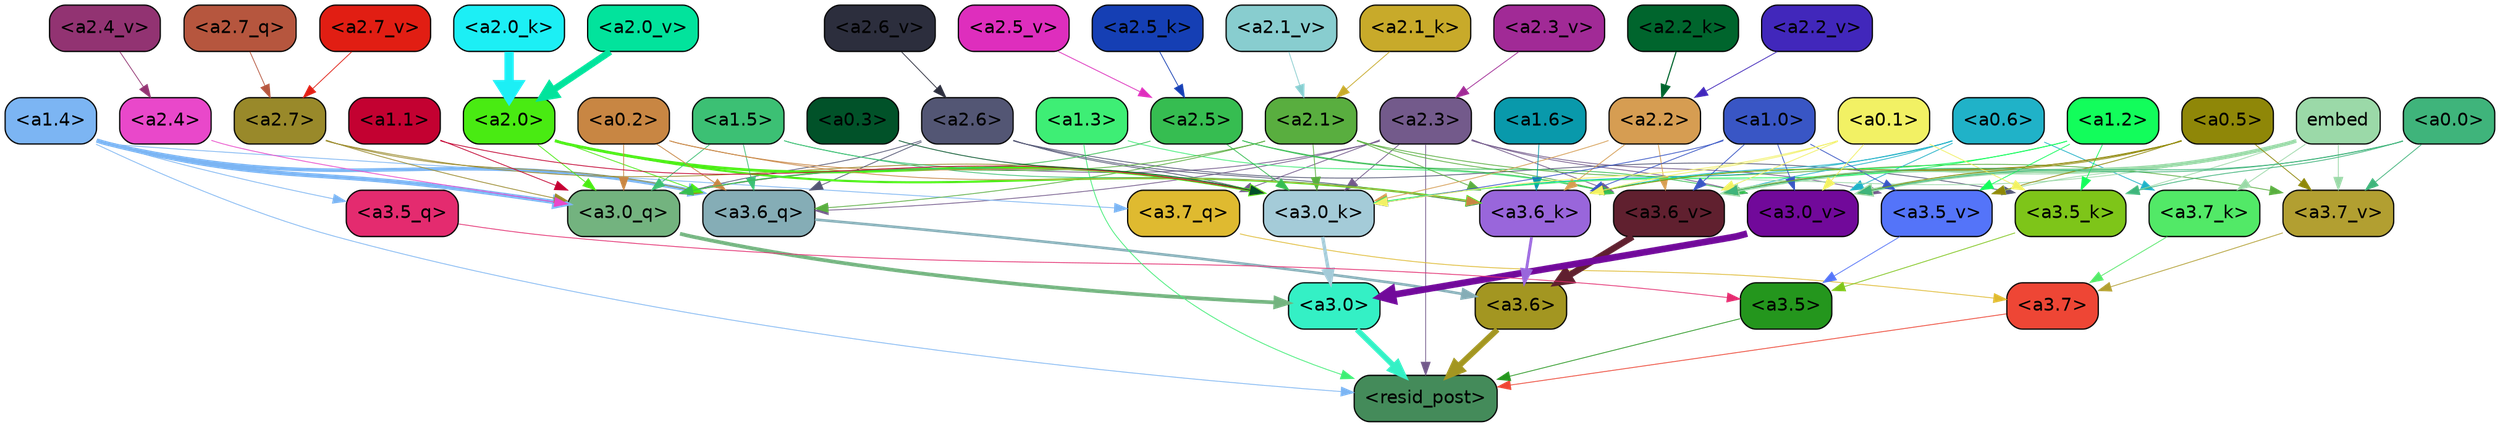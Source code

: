strict digraph "" {
	graph [bgcolor=transparent,
		layout=dot,
		overlap=false,
		splines=true
	];
	"<a3.7>"	[color=black,
		fillcolor="#ee4635",
		fontname=Helvetica,
		shape=box,
		style="filled, rounded"];
	"<resid_post>"	[color=black,
		fillcolor="#448b5a",
		fontname=Helvetica,
		shape=box,
		style="filled, rounded"];
	"<a3.7>" -> "<resid_post>"	[color="#ee4635",
		penwidth=0.6239100098609924];
	"<a3.6>"	[color=black,
		fillcolor="#a39621",
		fontname=Helvetica,
		shape=box,
		style="filled, rounded"];
	"<a3.6>" -> "<resid_post>"	[color="#a39621",
		penwidth=4.569062113761902];
	"<a3.5>"	[color=black,
		fillcolor="#24961d",
		fontname=Helvetica,
		shape=box,
		style="filled, rounded"];
	"<a3.5>" -> "<resid_post>"	[color="#24961d",
		penwidth=0.6];
	"<a3.0>"	[color=black,
		fillcolor="#34f0c5",
		fontname=Helvetica,
		shape=box,
		style="filled, rounded"];
	"<a3.0>" -> "<resid_post>"	[color="#34f0c5",
		penwidth=4.283544182777405];
	"<a2.3>"	[color=black,
		fillcolor="#735a8b",
		fontname=Helvetica,
		shape=box,
		style="filled, rounded"];
	"<a2.3>" -> "<resid_post>"	[color="#735a8b",
		penwidth=0.6];
	"<a3.7_q>"	[color=black,
		fillcolor="#dfba30",
		fontname=Helvetica,
		shape=box,
		style="filled, rounded"];
	"<a2.3>" -> "<a3.7_q>"	[color="#735a8b",
		penwidth=0.6];
	"<a3.6_q>"	[color=black,
		fillcolor="#85adb6",
		fontname=Helvetica,
		shape=box,
		style="filled, rounded"];
	"<a2.3>" -> "<a3.6_q>"	[color="#735a8b",
		penwidth=0.6];
	"<a3.0_q>"	[color=black,
		fillcolor="#73b37f",
		fontname=Helvetica,
		shape=box,
		style="filled, rounded"];
	"<a2.3>" -> "<a3.0_q>"	[color="#735a8b",
		penwidth=0.6];
	"<a3.0_k>"	[color=black,
		fillcolor="#a4cbd8",
		fontname=Helvetica,
		shape=box,
		style="filled, rounded"];
	"<a2.3>" -> "<a3.0_k>"	[color="#735a8b",
		penwidth=0.6];
	"<a3.6_v>"	[color=black,
		fillcolor="#60202f",
		fontname=Helvetica,
		shape=box,
		style="filled, rounded"];
	"<a2.3>" -> "<a3.6_v>"	[color="#735a8b",
		penwidth=0.6];
	"<a3.5_v>"	[color=black,
		fillcolor="#5474f9",
		fontname=Helvetica,
		shape=box,
		style="filled, rounded"];
	"<a2.3>" -> "<a3.5_v>"	[color="#735a8b",
		penwidth=0.6];
	"<a3.0_v>"	[color=black,
		fillcolor="#71099a",
		fontname=Helvetica,
		shape=box,
		style="filled, rounded"];
	"<a2.3>" -> "<a3.0_v>"	[color="#735a8b",
		penwidth=0.6];
	"<a1.4>"	[color=black,
		fillcolor="#7cb5f3",
		fontname=Helvetica,
		shape=box,
		style="filled, rounded"];
	"<a1.4>" -> "<resid_post>"	[color="#7cb5f3",
		penwidth=0.6];
	"<a1.4>" -> "<a3.7_q>"	[color="#7cb5f3",
		penwidth=0.6];
	"<a1.4>" -> "<a3.6_q>"	[color="#7cb5f3",
		penwidth=2.7934007048606873];
	"<a3.5_q>"	[color=black,
		fillcolor="#e42b6f",
		fontname=Helvetica,
		shape=box,
		style="filled, rounded"];
	"<a1.4>" -> "<a3.5_q>"	[color="#7cb5f3",
		penwidth=0.6];
	"<a1.4>" -> "<a3.0_q>"	[color="#7cb5f3",
		penwidth=3.340754985809326];
	"<a1.3>"	[color=black,
		fillcolor="#3eee75",
		fontname=Helvetica,
		shape=box,
		style="filled, rounded"];
	"<a1.3>" -> "<resid_post>"	[color="#3eee75",
		penwidth=0.6];
	"<a1.3>" -> "<a3.6_v>"	[color="#3eee75",
		penwidth=0.6];
	"<a3.7_q>" -> "<a3.7>"	[color="#dfba30",
		penwidth=0.6];
	"<a3.6_q>" -> "<a3.6>"	[color="#85adb6",
		penwidth=2.0347584784030914];
	"<a3.5_q>" -> "<a3.5>"	[color="#e42b6f",
		penwidth=0.6];
	"<a3.0_q>" -> "<a3.0>"	[color="#73b37f",
		penwidth=2.8635367155075073];
	"<a3.7_k>"	[color=black,
		fillcolor="#52e967",
		fontname=Helvetica,
		shape=box,
		style="filled, rounded"];
	"<a3.7_k>" -> "<a3.7>"	[color="#52e967",
		penwidth=0.6];
	"<a3.6_k>"	[color=black,
		fillcolor="#9966db",
		fontname=Helvetica,
		shape=box,
		style="filled, rounded"];
	"<a3.6_k>" -> "<a3.6>"	[color="#9966db",
		penwidth=2.1760786175727844];
	"<a3.5_k>"	[color=black,
		fillcolor="#7ec519",
		fontname=Helvetica,
		shape=box,
		style="filled, rounded"];
	"<a3.5_k>" -> "<a3.5>"	[color="#7ec519",
		penwidth=0.6];
	"<a3.0_k>" -> "<a3.0>"	[color="#a4cbd8",
		penwidth=2.632905662059784];
	"<a3.7_v>"	[color=black,
		fillcolor="#b29f31",
		fontname=Helvetica,
		shape=box,
		style="filled, rounded"];
	"<a3.7_v>" -> "<a3.7>"	[color="#b29f31",
		penwidth=0.6];
	"<a3.6_v>" -> "<a3.6>"	[color="#60202f",
		penwidth=4.981305837631226];
	"<a3.5_v>" -> "<a3.5>"	[color="#5474f9",
		penwidth=0.6];
	"<a3.0_v>" -> "<a3.0>"	[color="#71099a",
		penwidth=5.168330669403076];
	"<a2.7>"	[color=black,
		fillcolor="#99892a",
		fontname=Helvetica,
		shape=box,
		style="filled, rounded"];
	"<a2.7>" -> "<a3.6_q>"	[color="#99892a",
		penwidth=0.6];
	"<a2.7>" -> "<a3.0_q>"	[color="#99892a",
		penwidth=0.6];
	"<a2.7>" -> "<a3.0_k>"	[color="#99892a",
		penwidth=0.6];
	"<a2.6>"	[color=black,
		fillcolor="#535674",
		fontname=Helvetica,
		shape=box,
		style="filled, rounded"];
	"<a2.6>" -> "<a3.6_q>"	[color="#535674",
		penwidth=0.6];
	"<a2.6>" -> "<a3.0_q>"	[color="#535674",
		penwidth=0.6];
	"<a2.6>" -> "<a3.6_k>"	[color="#535674",
		penwidth=0.6];
	"<a2.6>" -> "<a3.5_k>"	[color="#535674",
		penwidth=0.6];
	"<a2.6>" -> "<a3.0_k>"	[color="#535674",
		penwidth=0.6];
	"<a2.1>"	[color=black,
		fillcolor="#59ae3f",
		fontname=Helvetica,
		shape=box,
		style="filled, rounded"];
	"<a2.1>" -> "<a3.6_q>"	[color="#59ae3f",
		penwidth=0.6];
	"<a2.1>" -> "<a3.0_q>"	[color="#59ae3f",
		penwidth=0.6];
	"<a2.1>" -> "<a3.6_k>"	[color="#59ae3f",
		penwidth=0.6];
	"<a2.1>" -> "<a3.0_k>"	[color="#59ae3f",
		penwidth=0.6];
	"<a2.1>" -> "<a3.7_v>"	[color="#59ae3f",
		penwidth=0.6];
	"<a2.1>" -> "<a3.6_v>"	[color="#59ae3f",
		penwidth=0.6];
	"<a2.0>"	[color=black,
		fillcolor="#49eb12",
		fontname=Helvetica,
		shape=box,
		style="filled, rounded"];
	"<a2.0>" -> "<a3.6_q>"	[color="#49eb12",
		penwidth=0.6];
	"<a2.0>" -> "<a3.0_q>"	[color="#49eb12",
		penwidth=0.6];
	"<a2.0>" -> "<a3.6_k>"	[color="#49eb12",
		penwidth=1.6382827460765839];
	"<a2.0>" -> "<a3.0_k>"	[color="#49eb12",
		penwidth=2.161143198609352];
	"<a1.5>"	[color=black,
		fillcolor="#3cc074",
		fontname=Helvetica,
		shape=box,
		style="filled, rounded"];
	"<a1.5>" -> "<a3.6_q>"	[color="#3cc074",
		penwidth=0.6];
	"<a1.5>" -> "<a3.0_q>"	[color="#3cc074",
		penwidth=0.6];
	"<a1.5>" -> "<a3.6_k>"	[color="#3cc074",
		penwidth=0.6];
	"<a1.5>" -> "<a3.0_k>"	[color="#3cc074",
		penwidth=0.6];
	"<a0.2>"	[color=black,
		fillcolor="#c88643",
		fontname=Helvetica,
		shape=box,
		style="filled, rounded"];
	"<a0.2>" -> "<a3.6_q>"	[color="#c88643",
		penwidth=0.6];
	"<a0.2>" -> "<a3.0_q>"	[color="#c88643",
		penwidth=0.6];
	"<a0.2>" -> "<a3.6_k>"	[color="#c88643",
		penwidth=0.6];
	"<a0.2>" -> "<a3.0_k>"	[color="#c88643",
		penwidth=0.6];
	"<a2.5>"	[color=black,
		fillcolor="#36bd51",
		fontname=Helvetica,
		shape=box,
		style="filled, rounded"];
	"<a2.5>" -> "<a3.0_q>"	[color="#36bd51",
		penwidth=0.6];
	"<a2.5>" -> "<a3.0_k>"	[color="#36bd51",
		penwidth=0.6];
	"<a2.5>" -> "<a3.6_v>"	[color="#36bd51",
		penwidth=0.6];
	"<a2.5>" -> "<a3.0_v>"	[color="#36bd51",
		penwidth=0.6];
	"<a2.4>"	[color=black,
		fillcolor="#e948ca",
		fontname=Helvetica,
		shape=box,
		style="filled, rounded"];
	"<a2.4>" -> "<a3.0_q>"	[color="#e948ca",
		penwidth=0.6];
	"<a1.1>"	[color=black,
		fillcolor="#c30131",
		fontname=Helvetica,
		shape=box,
		style="filled, rounded"];
	"<a1.1>" -> "<a3.0_q>"	[color="#c30131",
		penwidth=0.6];
	"<a1.1>" -> "<a3.0_k>"	[color="#c30131",
		penwidth=0.6];
	"<a0.6>"	[color=black,
		fillcolor="#20b2c8",
		fontname=Helvetica,
		shape=box,
		style="filled, rounded"];
	"<a0.6>" -> "<a3.7_k>"	[color="#20b2c8",
		penwidth=0.6];
	"<a0.6>" -> "<a3.6_k>"	[color="#20b2c8",
		penwidth=0.6];
	"<a0.6>" -> "<a3.0_k>"	[color="#20b2c8",
		penwidth=0.6];
	"<a0.6>" -> "<a3.6_v>"	[color="#20b2c8",
		penwidth=0.6];
	"<a0.6>" -> "<a3.0_v>"	[color="#20b2c8",
		penwidth=0.6];
	embed	[color=black,
		fillcolor="#9bd9a8",
		fontname=Helvetica,
		shape=box,
		style="filled, rounded"];
	embed -> "<a3.7_k>"	[color="#9bd9a8",
		penwidth=0.6];
	embed -> "<a3.6_k>"	[color="#9bd9a8",
		penwidth=0.6];
	embed -> "<a3.5_k>"	[color="#9bd9a8",
		penwidth=0.6];
	embed -> "<a3.0_k>"	[color="#9bd9a8",
		penwidth=0.6];
	embed -> "<a3.7_v>"	[color="#9bd9a8",
		penwidth=0.6];
	embed -> "<a3.6_v>"	[color="#9bd9a8",
		penwidth=2.7825746536254883];
	embed -> "<a3.5_v>"	[color="#9bd9a8",
		penwidth=0.6];
	embed -> "<a3.0_v>"	[color="#9bd9a8",
		penwidth=2.6950180530548096];
	"<a2.2>"	[color=black,
		fillcolor="#d69d52",
		fontname=Helvetica,
		shape=box,
		style="filled, rounded"];
	"<a2.2>" -> "<a3.6_k>"	[color="#d69d52",
		penwidth=0.6];
	"<a2.2>" -> "<a3.0_k>"	[color="#d69d52",
		penwidth=0.6];
	"<a2.2>" -> "<a3.6_v>"	[color="#d69d52",
		penwidth=0.6];
	"<a1.6>"	[color=black,
		fillcolor="#0999ab",
		fontname=Helvetica,
		shape=box,
		style="filled, rounded"];
	"<a1.6>" -> "<a3.6_k>"	[color="#0999ab",
		penwidth=0.6];
	"<a1.2>"	[color=black,
		fillcolor="#12fd5b",
		fontname=Helvetica,
		shape=box,
		style="filled, rounded"];
	"<a1.2>" -> "<a3.6_k>"	[color="#12fd5b",
		penwidth=0.6];
	"<a1.2>" -> "<a3.5_k>"	[color="#12fd5b",
		penwidth=0.6];
	"<a1.2>" -> "<a3.0_k>"	[color="#12fd5b",
		penwidth=0.6];
	"<a1.2>" -> "<a3.5_v>"	[color="#12fd5b",
		penwidth=0.6];
	"<a1.0>"	[color=black,
		fillcolor="#3956c5",
		fontname=Helvetica,
		shape=box,
		style="filled, rounded"];
	"<a1.0>" -> "<a3.6_k>"	[color="#3956c5",
		penwidth=0.6];
	"<a1.0>" -> "<a3.0_k>"	[color="#3956c5",
		penwidth=0.6];
	"<a1.0>" -> "<a3.6_v>"	[color="#3956c5",
		penwidth=0.6];
	"<a1.0>" -> "<a3.5_v>"	[color="#3956c5",
		penwidth=0.6];
	"<a1.0>" -> "<a3.0_v>"	[color="#3956c5",
		penwidth=0.6];
	"<a0.5>"	[color=black,
		fillcolor="#8f8708",
		fontname=Helvetica,
		shape=box,
		style="filled, rounded"];
	"<a0.5>" -> "<a3.6_k>"	[color="#8f8708",
		penwidth=0.6];
	"<a0.5>" -> "<a3.7_v>"	[color="#8f8708",
		penwidth=0.6];
	"<a0.5>" -> "<a3.6_v>"	[color="#8f8708",
		penwidth=0.6];
	"<a0.5>" -> "<a3.5_v>"	[color="#8f8708",
		penwidth=0.6];
	"<a0.5>" -> "<a3.0_v>"	[color="#8f8708",
		penwidth=0.6];
	"<a0.1>"	[color=black,
		fillcolor="#f2f164",
		fontname=Helvetica,
		shape=box,
		style="filled, rounded"];
	"<a0.1>" -> "<a3.6_k>"	[color="#f2f164",
		penwidth=0.6];
	"<a0.1>" -> "<a3.5_k>"	[color="#f2f164",
		penwidth=0.6];
	"<a0.1>" -> "<a3.0_k>"	[color="#f2f164",
		penwidth=0.6];
	"<a0.1>" -> "<a3.6_v>"	[color="#f2f164",
		penwidth=0.6];
	"<a0.1>" -> "<a3.0_v>"	[color="#f2f164",
		penwidth=0.6];
	"<a0.0>"	[color=black,
		fillcolor="#3fb47b",
		fontname=Helvetica,
		shape=box,
		style="filled, rounded"];
	"<a0.0>" -> "<a3.5_k>"	[color="#3fb47b",
		penwidth=0.6];
	"<a0.0>" -> "<a3.7_v>"	[color="#3fb47b",
		penwidth=0.6];
	"<a0.0>" -> "<a3.6_v>"	[color="#3fb47b",
		penwidth=0.6];
	"<a0.0>" -> "<a3.0_v>"	[color="#3fb47b",
		penwidth=0.6];
	"<a0.3>"	[color=black,
		fillcolor="#015229",
		fontname=Helvetica,
		shape=box,
		style="filled, rounded"];
	"<a0.3>" -> "<a3.0_k>"	[color="#015229",
		penwidth=0.6];
	"<a2.7_q>"	[color=black,
		fillcolor="#b6563e",
		fontname=Helvetica,
		shape=box,
		style="filled, rounded"];
	"<a2.7_q>" -> "<a2.7>"	[color="#b6563e",
		penwidth=0.6];
	"<a2.5_k>"	[color=black,
		fillcolor="#153fb4",
		fontname=Helvetica,
		shape=box,
		style="filled, rounded"];
	"<a2.5_k>" -> "<a2.5>"	[color="#153fb4",
		penwidth=0.6];
	"<a2.2_k>"	[color=black,
		fillcolor="#00652d",
		fontname=Helvetica,
		shape=box,
		style="filled, rounded"];
	"<a2.2_k>" -> "<a2.2>"	[color="#00652d",
		penwidth=0.8854708671569824];
	"<a2.1_k>"	[color=black,
		fillcolor="#c8aa2a",
		fontname=Helvetica,
		shape=box,
		style="filled, rounded"];
	"<a2.1_k>" -> "<a2.1>"	[color="#c8aa2a",
		penwidth=0.6];
	"<a2.0_k>"	[color=black,
		fillcolor="#1ceff5",
		fontname=Helvetica,
		shape=box,
		style="filled, rounded"];
	"<a2.0_k>" -> "<a2.0>"	[color="#1ceff5",
		penwidth=7.231504917144775];
	"<a2.7_v>"	[color=black,
		fillcolor="#e11e13",
		fontname=Helvetica,
		shape=box,
		style="filled, rounded"];
	"<a2.7_v>" -> "<a2.7>"	[color="#e11e13",
		penwidth=0.6];
	"<a2.6_v>"	[color=black,
		fillcolor="#2c2e3d",
		fontname=Helvetica,
		shape=box,
		style="filled, rounded"];
	"<a2.6_v>" -> "<a2.6>"	[color="#2c2e3d",
		penwidth=0.6];
	"<a2.5_v>"	[color=black,
		fillcolor="#de2ebd",
		fontname=Helvetica,
		shape=box,
		style="filled, rounded"];
	"<a2.5_v>" -> "<a2.5>"	[color="#de2ebd",
		penwidth=0.6];
	"<a2.4_v>"	[color=black,
		fillcolor="#923372",
		fontname=Helvetica,
		shape=box,
		style="filled, rounded"];
	"<a2.4_v>" -> "<a2.4>"	[color="#923372",
		penwidth=0.6];
	"<a2.3_v>"	[color=black,
		fillcolor="#a12a96",
		fontname=Helvetica,
		shape=box,
		style="filled, rounded"];
	"<a2.3_v>" -> "<a2.3>"	[color="#a12a96",
		penwidth=0.6];
	"<a2.2_v>"	[color=black,
		fillcolor="#4127bb",
		fontname=Helvetica,
		shape=box,
		style="filled, rounded"];
	"<a2.2_v>" -> "<a2.2>"	[color="#4127bb",
		penwidth=0.6];
	"<a2.1_v>"	[color=black,
		fillcolor="#88cdcf",
		fontname=Helvetica,
		shape=box,
		style="filled, rounded"];
	"<a2.1_v>" -> "<a2.1>"	[color="#88cdcf",
		penwidth=0.6];
	"<a2.0_v>"	[color=black,
		fillcolor="#02e39c",
		fontname=Helvetica,
		shape=box,
		style="filled, rounded"];
	"<a2.0_v>" -> "<a2.0>"	[color="#02e39c",
		penwidth=5.231471925973892];
}
